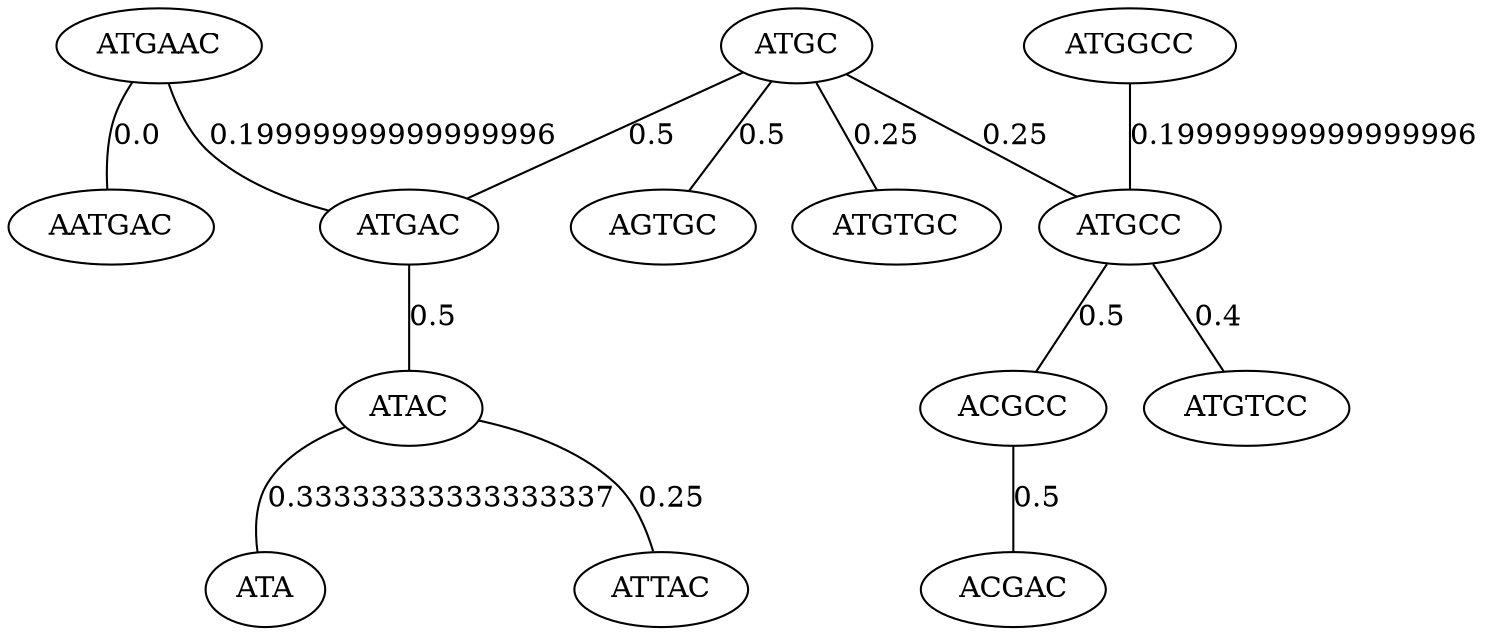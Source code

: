strict graph {
  "ATGC";
  "ATGAAC";
  "AATGAC";
  "ATGGCC";
  "ATGAC";
  "ATGCC";
  "ATGTGC";
  "ATAC";
  "ATTAC";
  "ATA";
  "ATGTCC";
  "AGTGC";
  "ACGCC";
  "ACGAC";
  "ATGC" -- "ATGCC" [label="0.25"];
  "ATGC" -- "ATGTGC" [label="0.25"];
  "ATGC" -- "ATGAC" [label="0.5"];
  "ATGC" -- "AGTGC" [label="0.5"];
  "ATGAAC" -- "AATGAC" [label="0.0"];
  "ATGAAC" -- "ATGAC" [label="0.19999999999999996"];
  "ATGGCC" -- "ATGCC" [label="0.19999999999999996"];
  "ATGAC" -- "ATAC" [label="0.5"];
  "ATGCC" -- "ATGTCC" [label="0.4"];
  "ATGCC" -- "ACGCC" [label="0.5"];
  "ATAC" -- "ATTAC" [label="0.25"];
  "ATAC" -- "ATA" [label="0.33333333333333337"];
  "ACGCC" -- "ACGAC" [label="0.5"];
}